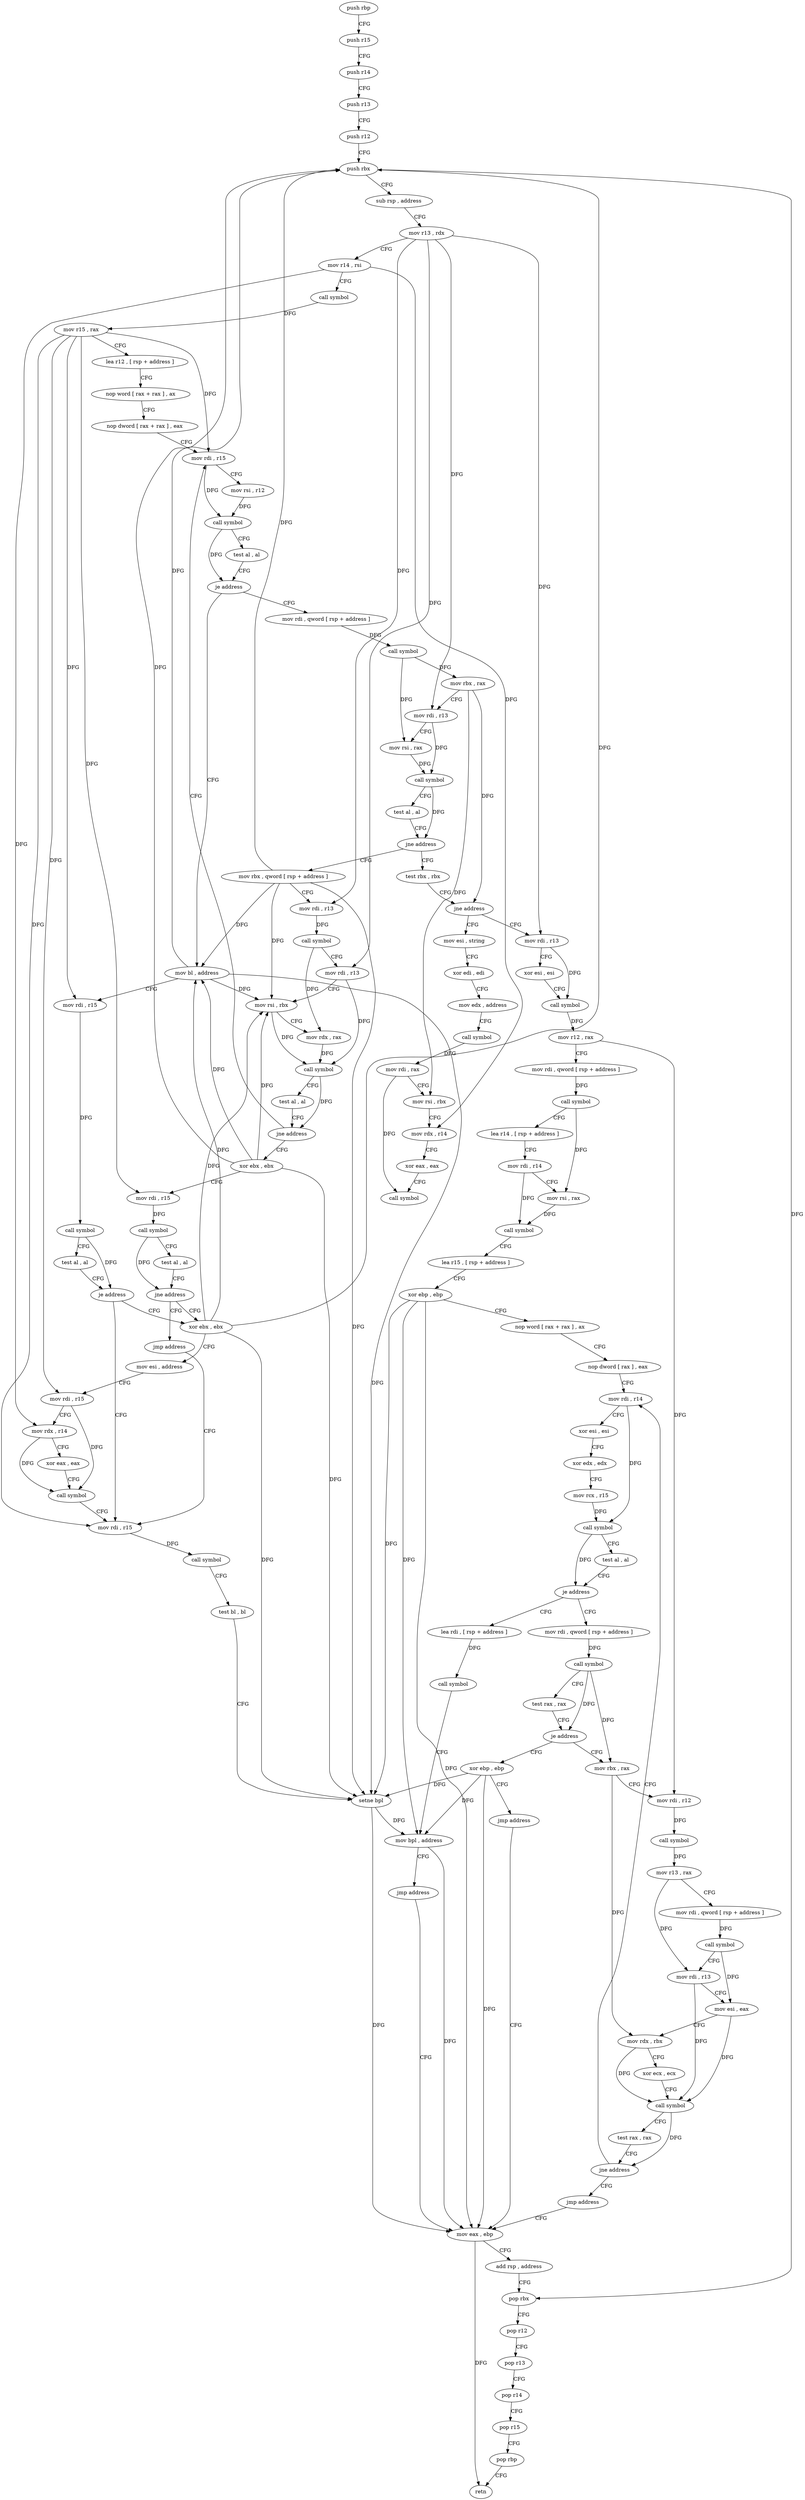 digraph "func" {
"4213328" [label = "push rbp" ]
"4213329" [label = "push r15" ]
"4213331" [label = "push r14" ]
"4213333" [label = "push r13" ]
"4213335" [label = "push r12" ]
"4213337" [label = "push rbx" ]
"4213338" [label = "sub rsp , address" ]
"4213342" [label = "mov r13 , rdx" ]
"4213345" [label = "mov r14 , rsi" ]
"4213348" [label = "call symbol" ]
"4213353" [label = "mov r15 , rax" ]
"4213356" [label = "lea r12 , [ rsp + address ]" ]
"4213361" [label = "nop word [ rax + rax ] , ax" ]
"4213371" [label = "nop dword [ rax + rax ] , eax" ]
"4213376" [label = "mov rdi , r15" ]
"4213466" [label = "mov bl , address" ]
"4213468" [label = "mov rdi , r15" ]
"4213471" [label = "call symbol" ]
"4213476" [label = "test al , al" ]
"4213478" [label = "je address" ]
"4213500" [label = "mov rdi , r15" ]
"4213480" [label = "xor ebx , ebx" ]
"4213391" [label = "mov rdi , qword [ rsp + address ]" ]
"4213396" [label = "call symbol" ]
"4213401" [label = "mov rbx , rax" ]
"4213404" [label = "mov rdi , r13" ]
"4213407" [label = "mov rsi , rax" ]
"4213410" [label = "call symbol" ]
"4213415" [label = "test al , al" ]
"4213417" [label = "jne address" ]
"4213531" [label = "test rbx , rbx" ]
"4213419" [label = "mov rbx , qword [ rsp + address ]" ]
"4213503" [label = "call symbol" ]
"4213508" [label = "test bl , bl" ]
"4213510" [label = "setne bpl" ]
"4213514" [label = "mov eax , ebp" ]
"4213482" [label = "mov esi , address" ]
"4213487" [label = "mov rdi , r15" ]
"4213490" [label = "mov rdx , r14" ]
"4213493" [label = "xor eax , eax" ]
"4213495" [label = "call symbol" ]
"4213534" [label = "jne address" ]
"4213708" [label = "mov esi , string" ]
"4213540" [label = "mov rdi , r13" ]
"4213424" [label = "mov rdi , r13" ]
"4213427" [label = "call symbol" ]
"4213432" [label = "mov rdi , r13" ]
"4213435" [label = "mov rsi , rbx" ]
"4213438" [label = "mov rdx , rax" ]
"4213441" [label = "call symbol" ]
"4213446" [label = "test al , al" ]
"4213448" [label = "jne address" ]
"4213450" [label = "xor ebx , ebx" ]
"4213713" [label = "xor edi , edi" ]
"4213715" [label = "mov edx , address" ]
"4213720" [label = "call symbol" ]
"4213725" [label = "mov rdi , rax" ]
"4213728" [label = "mov rsi , rbx" ]
"4213731" [label = "mov rdx , r14" ]
"4213734" [label = "xor eax , eax" ]
"4213736" [label = "call symbol" ]
"4213543" [label = "xor esi , esi" ]
"4213545" [label = "call symbol" ]
"4213550" [label = "mov r12 , rax" ]
"4213553" [label = "mov rdi , qword [ rsp + address ]" ]
"4213558" [label = "call symbol" ]
"4213563" [label = "lea r14 , [ rsp + address ]" ]
"4213568" [label = "mov rdi , r14" ]
"4213571" [label = "mov rsi , rax" ]
"4213574" [label = "call symbol" ]
"4213579" [label = "lea r15 , [ rsp + address ]" ]
"4213584" [label = "xor ebp , ebp" ]
"4213586" [label = "nop word [ rax + rax ] , ax" ]
"4213596" [label = "nop dword [ rax ] , eax" ]
"4213600" [label = "mov rdi , r14" ]
"4213379" [label = "mov rsi , r12" ]
"4213382" [label = "call symbol" ]
"4213387" [label = "test al , al" ]
"4213389" [label = "je address" ]
"4213452" [label = "mov rdi , r15" ]
"4213455" [label = "call symbol" ]
"4213460" [label = "test al , al" ]
"4213462" [label = "jne address" ]
"4213464" [label = "jmp address" ]
"4213683" [label = "lea rdi , [ rsp + address ]" ]
"4213688" [label = "call symbol" ]
"4213693" [label = "mov bpl , address" ]
"4213696" [label = "jmp address" ]
"4213619" [label = "mov rdi , qword [ rsp + address ]" ]
"4213624" [label = "call symbol" ]
"4213629" [label = "test rax , rax" ]
"4213632" [label = "je address" ]
"4213701" [label = "xor ebp , ebp" ]
"4213634" [label = "mov rbx , rax" ]
"4213516" [label = "add rsp , address" ]
"4213520" [label = "pop rbx" ]
"4213521" [label = "pop r12" ]
"4213523" [label = "pop r13" ]
"4213525" [label = "pop r14" ]
"4213527" [label = "pop r15" ]
"4213529" [label = "pop rbp" ]
"4213530" [label = "retn" ]
"4213703" [label = "jmp address" ]
"4213637" [label = "mov rdi , r12" ]
"4213640" [label = "call symbol" ]
"4213645" [label = "mov r13 , rax" ]
"4213648" [label = "mov rdi , qword [ rsp + address ]" ]
"4213653" [label = "call symbol" ]
"4213658" [label = "mov rdi , r13" ]
"4213661" [label = "mov esi , eax" ]
"4213663" [label = "mov rdx , rbx" ]
"4213666" [label = "xor ecx , ecx" ]
"4213668" [label = "call symbol" ]
"4213673" [label = "test rax , rax" ]
"4213676" [label = "jne address" ]
"4213678" [label = "jmp address" ]
"4213603" [label = "xor esi , esi" ]
"4213605" [label = "xor edx , edx" ]
"4213607" [label = "mov rcx , r15" ]
"4213610" [label = "call symbol" ]
"4213615" [label = "test al , al" ]
"4213617" [label = "je address" ]
"4213328" -> "4213329" [ label = "CFG" ]
"4213329" -> "4213331" [ label = "CFG" ]
"4213331" -> "4213333" [ label = "CFG" ]
"4213333" -> "4213335" [ label = "CFG" ]
"4213335" -> "4213337" [ label = "CFG" ]
"4213337" -> "4213338" [ label = "CFG" ]
"4213337" -> "4213520" [ label = "DFG" ]
"4213338" -> "4213342" [ label = "CFG" ]
"4213342" -> "4213345" [ label = "CFG" ]
"4213342" -> "4213404" [ label = "DFG" ]
"4213342" -> "4213424" [ label = "DFG" ]
"4213342" -> "4213432" [ label = "DFG" ]
"4213342" -> "4213540" [ label = "DFG" ]
"4213345" -> "4213348" [ label = "CFG" ]
"4213345" -> "4213490" [ label = "DFG" ]
"4213345" -> "4213731" [ label = "DFG" ]
"4213348" -> "4213353" [ label = "DFG" ]
"4213353" -> "4213356" [ label = "CFG" ]
"4213353" -> "4213376" [ label = "DFG" ]
"4213353" -> "4213468" [ label = "DFG" ]
"4213353" -> "4213500" [ label = "DFG" ]
"4213353" -> "4213487" [ label = "DFG" ]
"4213353" -> "4213452" [ label = "DFG" ]
"4213356" -> "4213361" [ label = "CFG" ]
"4213361" -> "4213371" [ label = "CFG" ]
"4213371" -> "4213376" [ label = "CFG" ]
"4213376" -> "4213379" [ label = "CFG" ]
"4213376" -> "4213382" [ label = "DFG" ]
"4213466" -> "4213468" [ label = "CFG" ]
"4213466" -> "4213337" [ label = "DFG" ]
"4213466" -> "4213510" [ label = "DFG" ]
"4213466" -> "4213435" [ label = "DFG" ]
"4213468" -> "4213471" [ label = "DFG" ]
"4213471" -> "4213476" [ label = "CFG" ]
"4213471" -> "4213478" [ label = "DFG" ]
"4213476" -> "4213478" [ label = "CFG" ]
"4213478" -> "4213500" [ label = "CFG" ]
"4213478" -> "4213480" [ label = "CFG" ]
"4213500" -> "4213503" [ label = "DFG" ]
"4213480" -> "4213482" [ label = "CFG" ]
"4213480" -> "4213337" [ label = "DFG" ]
"4213480" -> "4213466" [ label = "DFG" ]
"4213480" -> "4213510" [ label = "DFG" ]
"4213480" -> "4213435" [ label = "DFG" ]
"4213391" -> "4213396" [ label = "DFG" ]
"4213396" -> "4213401" [ label = "DFG" ]
"4213396" -> "4213407" [ label = "DFG" ]
"4213401" -> "4213404" [ label = "CFG" ]
"4213401" -> "4213534" [ label = "DFG" ]
"4213401" -> "4213728" [ label = "DFG" ]
"4213404" -> "4213407" [ label = "CFG" ]
"4213404" -> "4213410" [ label = "DFG" ]
"4213407" -> "4213410" [ label = "DFG" ]
"4213410" -> "4213415" [ label = "CFG" ]
"4213410" -> "4213417" [ label = "DFG" ]
"4213415" -> "4213417" [ label = "CFG" ]
"4213417" -> "4213531" [ label = "CFG" ]
"4213417" -> "4213419" [ label = "CFG" ]
"4213531" -> "4213534" [ label = "CFG" ]
"4213419" -> "4213424" [ label = "CFG" ]
"4213419" -> "4213337" [ label = "DFG" ]
"4213419" -> "4213466" [ label = "DFG" ]
"4213419" -> "4213510" [ label = "DFG" ]
"4213419" -> "4213435" [ label = "DFG" ]
"4213503" -> "4213508" [ label = "CFG" ]
"4213508" -> "4213510" [ label = "CFG" ]
"4213510" -> "4213514" [ label = "DFG" ]
"4213510" -> "4213693" [ label = "DFG" ]
"4213514" -> "4213516" [ label = "CFG" ]
"4213514" -> "4213530" [ label = "DFG" ]
"4213482" -> "4213487" [ label = "CFG" ]
"4213487" -> "4213490" [ label = "CFG" ]
"4213487" -> "4213495" [ label = "DFG" ]
"4213490" -> "4213493" [ label = "CFG" ]
"4213490" -> "4213495" [ label = "DFG" ]
"4213493" -> "4213495" [ label = "CFG" ]
"4213495" -> "4213500" [ label = "CFG" ]
"4213534" -> "4213708" [ label = "CFG" ]
"4213534" -> "4213540" [ label = "CFG" ]
"4213708" -> "4213713" [ label = "CFG" ]
"4213540" -> "4213543" [ label = "CFG" ]
"4213540" -> "4213545" [ label = "DFG" ]
"4213424" -> "4213427" [ label = "DFG" ]
"4213427" -> "4213432" [ label = "CFG" ]
"4213427" -> "4213438" [ label = "DFG" ]
"4213432" -> "4213435" [ label = "CFG" ]
"4213432" -> "4213441" [ label = "DFG" ]
"4213435" -> "4213438" [ label = "CFG" ]
"4213435" -> "4213441" [ label = "DFG" ]
"4213438" -> "4213441" [ label = "DFG" ]
"4213441" -> "4213446" [ label = "CFG" ]
"4213441" -> "4213448" [ label = "DFG" ]
"4213446" -> "4213448" [ label = "CFG" ]
"4213448" -> "4213376" [ label = "CFG" ]
"4213448" -> "4213450" [ label = "CFG" ]
"4213450" -> "4213452" [ label = "CFG" ]
"4213450" -> "4213337" [ label = "DFG" ]
"4213450" -> "4213466" [ label = "DFG" ]
"4213450" -> "4213510" [ label = "DFG" ]
"4213450" -> "4213435" [ label = "DFG" ]
"4213713" -> "4213715" [ label = "CFG" ]
"4213715" -> "4213720" [ label = "CFG" ]
"4213720" -> "4213725" [ label = "DFG" ]
"4213725" -> "4213728" [ label = "CFG" ]
"4213725" -> "4213736" [ label = "DFG" ]
"4213728" -> "4213731" [ label = "CFG" ]
"4213731" -> "4213734" [ label = "CFG" ]
"4213734" -> "4213736" [ label = "CFG" ]
"4213543" -> "4213545" [ label = "CFG" ]
"4213545" -> "4213550" [ label = "DFG" ]
"4213550" -> "4213553" [ label = "CFG" ]
"4213550" -> "4213637" [ label = "DFG" ]
"4213553" -> "4213558" [ label = "DFG" ]
"4213558" -> "4213563" [ label = "CFG" ]
"4213558" -> "4213571" [ label = "DFG" ]
"4213563" -> "4213568" [ label = "CFG" ]
"4213568" -> "4213571" [ label = "CFG" ]
"4213568" -> "4213574" [ label = "DFG" ]
"4213571" -> "4213574" [ label = "DFG" ]
"4213574" -> "4213579" [ label = "CFG" ]
"4213579" -> "4213584" [ label = "CFG" ]
"4213584" -> "4213586" [ label = "CFG" ]
"4213584" -> "4213514" [ label = "DFG" ]
"4213584" -> "4213510" [ label = "DFG" ]
"4213584" -> "4213693" [ label = "DFG" ]
"4213586" -> "4213596" [ label = "CFG" ]
"4213596" -> "4213600" [ label = "CFG" ]
"4213600" -> "4213603" [ label = "CFG" ]
"4213600" -> "4213610" [ label = "DFG" ]
"4213379" -> "4213382" [ label = "DFG" ]
"4213382" -> "4213387" [ label = "CFG" ]
"4213382" -> "4213389" [ label = "DFG" ]
"4213387" -> "4213389" [ label = "CFG" ]
"4213389" -> "4213466" [ label = "CFG" ]
"4213389" -> "4213391" [ label = "CFG" ]
"4213452" -> "4213455" [ label = "DFG" ]
"4213455" -> "4213460" [ label = "CFG" ]
"4213455" -> "4213462" [ label = "DFG" ]
"4213460" -> "4213462" [ label = "CFG" ]
"4213462" -> "4213480" [ label = "CFG" ]
"4213462" -> "4213464" [ label = "CFG" ]
"4213464" -> "4213500" [ label = "CFG" ]
"4213683" -> "4213688" [ label = "DFG" ]
"4213688" -> "4213693" [ label = "CFG" ]
"4213693" -> "4213696" [ label = "CFG" ]
"4213693" -> "4213514" [ label = "DFG" ]
"4213696" -> "4213514" [ label = "CFG" ]
"4213619" -> "4213624" [ label = "DFG" ]
"4213624" -> "4213629" [ label = "CFG" ]
"4213624" -> "4213632" [ label = "DFG" ]
"4213624" -> "4213634" [ label = "DFG" ]
"4213629" -> "4213632" [ label = "CFG" ]
"4213632" -> "4213701" [ label = "CFG" ]
"4213632" -> "4213634" [ label = "CFG" ]
"4213701" -> "4213703" [ label = "CFG" ]
"4213701" -> "4213514" [ label = "DFG" ]
"4213701" -> "4213693" [ label = "DFG" ]
"4213701" -> "4213510" [ label = "DFG" ]
"4213634" -> "4213637" [ label = "CFG" ]
"4213634" -> "4213663" [ label = "DFG" ]
"4213516" -> "4213520" [ label = "CFG" ]
"4213520" -> "4213521" [ label = "CFG" ]
"4213521" -> "4213523" [ label = "CFG" ]
"4213523" -> "4213525" [ label = "CFG" ]
"4213525" -> "4213527" [ label = "CFG" ]
"4213527" -> "4213529" [ label = "CFG" ]
"4213529" -> "4213530" [ label = "CFG" ]
"4213703" -> "4213514" [ label = "CFG" ]
"4213637" -> "4213640" [ label = "DFG" ]
"4213640" -> "4213645" [ label = "DFG" ]
"4213645" -> "4213648" [ label = "CFG" ]
"4213645" -> "4213658" [ label = "DFG" ]
"4213648" -> "4213653" [ label = "DFG" ]
"4213653" -> "4213658" [ label = "CFG" ]
"4213653" -> "4213661" [ label = "DFG" ]
"4213658" -> "4213661" [ label = "CFG" ]
"4213658" -> "4213668" [ label = "DFG" ]
"4213661" -> "4213663" [ label = "CFG" ]
"4213661" -> "4213668" [ label = "DFG" ]
"4213663" -> "4213666" [ label = "CFG" ]
"4213663" -> "4213668" [ label = "DFG" ]
"4213666" -> "4213668" [ label = "CFG" ]
"4213668" -> "4213673" [ label = "CFG" ]
"4213668" -> "4213676" [ label = "DFG" ]
"4213673" -> "4213676" [ label = "CFG" ]
"4213676" -> "4213600" [ label = "CFG" ]
"4213676" -> "4213678" [ label = "CFG" ]
"4213678" -> "4213514" [ label = "CFG" ]
"4213603" -> "4213605" [ label = "CFG" ]
"4213605" -> "4213607" [ label = "CFG" ]
"4213607" -> "4213610" [ label = "DFG" ]
"4213610" -> "4213615" [ label = "CFG" ]
"4213610" -> "4213617" [ label = "DFG" ]
"4213615" -> "4213617" [ label = "CFG" ]
"4213617" -> "4213683" [ label = "CFG" ]
"4213617" -> "4213619" [ label = "CFG" ]
}
